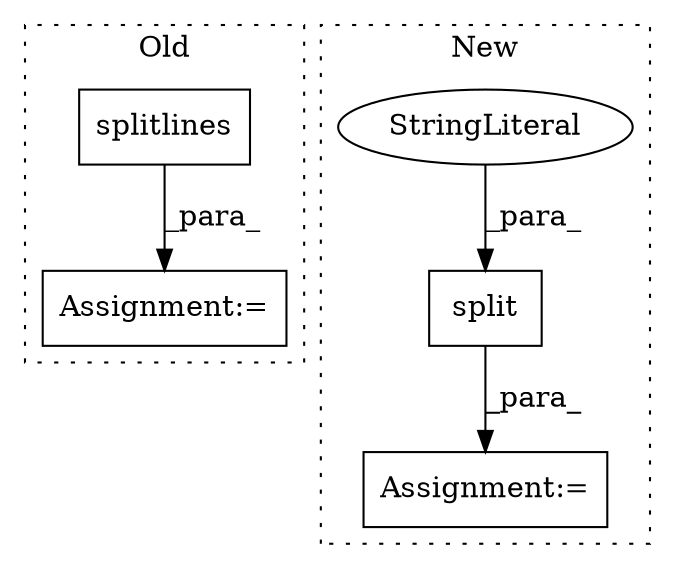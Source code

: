 digraph G {
subgraph cluster0 {
1 [label="splitlines" a="32" s="713" l="12" shape="box"];
5 [label="Assignment:=" a="7" s="703" l="1" shape="box"];
label = "Old";
style="dotted";
}
subgraph cluster1 {
2 [label="split" a="32" s="548,558" l="6,1" shape="box"];
3 [label="StringLiteral" a="45" s="554" l="4" shape="ellipse"];
4 [label="Assignment:=" a="7" s="539" l="1" shape="box"];
label = "New";
style="dotted";
}
1 -> 5 [label="_para_"];
2 -> 4 [label="_para_"];
3 -> 2 [label="_para_"];
}